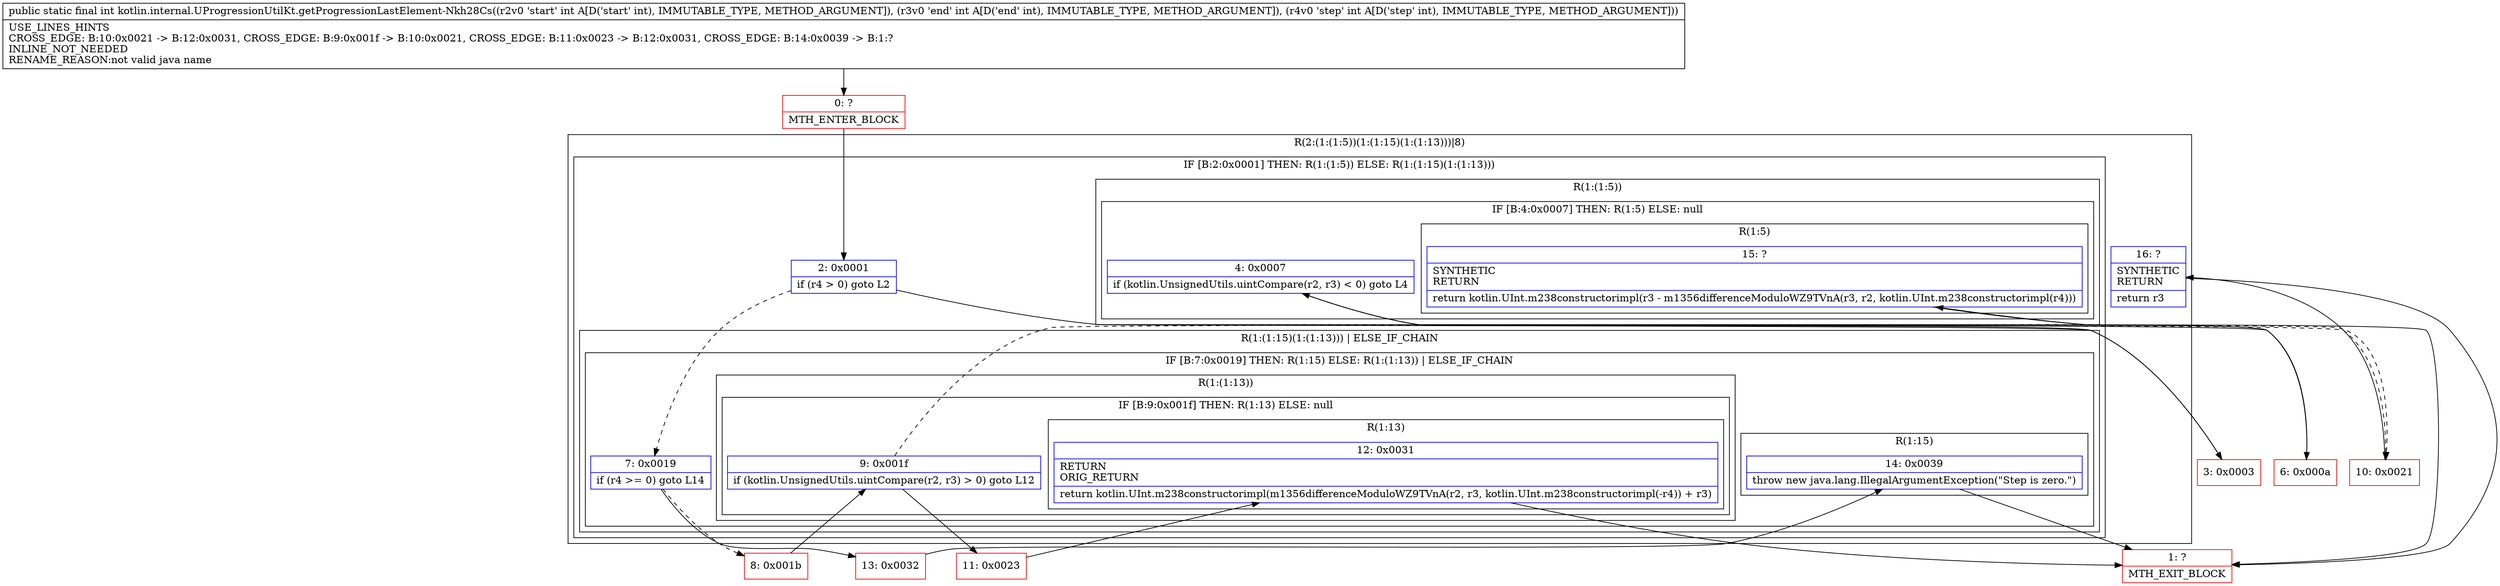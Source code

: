 digraph "CFG forkotlin.internal.UProgressionUtilKt.getProgressionLastElement\-Nkh28Cs(III)I" {
subgraph cluster_Region_420620494 {
label = "R(2:(1:(1:5))(1:(1:15)(1:(1:13)))|8)";
node [shape=record,color=blue];
subgraph cluster_IfRegion_2036159797 {
label = "IF [B:2:0x0001] THEN: R(1:(1:5)) ELSE: R(1:(1:15)(1:(1:13)))";
node [shape=record,color=blue];
Node_2 [shape=record,label="{2\:\ 0x0001|if (r4 \> 0) goto L2\l}"];
subgraph cluster_Region_908098442 {
label = "R(1:(1:5))";
node [shape=record,color=blue];
subgraph cluster_IfRegion_1658247174 {
label = "IF [B:4:0x0007] THEN: R(1:5) ELSE: null";
node [shape=record,color=blue];
Node_4 [shape=record,label="{4\:\ 0x0007|if (kotlin.UnsignedUtils.uintCompare(r2, r3) \< 0) goto L4\l}"];
subgraph cluster_Region_1779095754 {
label = "R(1:5)";
node [shape=record,color=blue];
Node_15 [shape=record,label="{15\:\ ?|SYNTHETIC\lRETURN\l|return kotlin.UInt.m238constructorimpl(r3 \- m1356differenceModuloWZ9TVnA(r3, r2, kotlin.UInt.m238constructorimpl(r4)))\l}"];
}
}
}
subgraph cluster_Region_2037238851 {
label = "R(1:(1:15)(1:(1:13))) | ELSE_IF_CHAIN\l";
node [shape=record,color=blue];
subgraph cluster_IfRegion_1285821647 {
label = "IF [B:7:0x0019] THEN: R(1:15) ELSE: R(1:(1:13)) | ELSE_IF_CHAIN\l";
node [shape=record,color=blue];
Node_7 [shape=record,label="{7\:\ 0x0019|if (r4 \>= 0) goto L14\l}"];
subgraph cluster_Region_409396149 {
label = "R(1:15)";
node [shape=record,color=blue];
Node_14 [shape=record,label="{14\:\ 0x0039|throw new java.lang.IllegalArgumentException(\"Step is zero.\")\l}"];
}
subgraph cluster_Region_605467899 {
label = "R(1:(1:13))";
node [shape=record,color=blue];
subgraph cluster_IfRegion_856583150 {
label = "IF [B:9:0x001f] THEN: R(1:13) ELSE: null";
node [shape=record,color=blue];
Node_9 [shape=record,label="{9\:\ 0x001f|if (kotlin.UnsignedUtils.uintCompare(r2, r3) \> 0) goto L12\l}"];
subgraph cluster_Region_1600127788 {
label = "R(1:13)";
node [shape=record,color=blue];
Node_12 [shape=record,label="{12\:\ 0x0031|RETURN\lORIG_RETURN\l|return kotlin.UInt.m238constructorimpl(m1356differenceModuloWZ9TVnA(r2, r3, kotlin.UInt.m238constructorimpl(\-r4)) + r3)\l}"];
}
}
}
}
}
}
Node_16 [shape=record,label="{16\:\ ?|SYNTHETIC\lRETURN\l|return r3\l}"];
}
Node_0 [shape=record,color=red,label="{0\:\ ?|MTH_ENTER_BLOCK\l}"];
Node_3 [shape=record,color=red,label="{3\:\ 0x0003}"];
Node_6 [shape=record,color=red,label="{6\:\ 0x000a}"];
Node_1 [shape=record,color=red,label="{1\:\ ?|MTH_EXIT_BLOCK\l}"];
Node_10 [shape=record,color=red,label="{10\:\ 0x0021}"];
Node_8 [shape=record,color=red,label="{8\:\ 0x001b}"];
Node_11 [shape=record,color=red,label="{11\:\ 0x0023}"];
Node_13 [shape=record,color=red,label="{13\:\ 0x0032}"];
MethodNode[shape=record,label="{public static final int kotlin.internal.UProgressionUtilKt.getProgressionLastElement\-Nkh28Cs((r2v0 'start' int A[D('start' int), IMMUTABLE_TYPE, METHOD_ARGUMENT]), (r3v0 'end' int A[D('end' int), IMMUTABLE_TYPE, METHOD_ARGUMENT]), (r4v0 'step' int A[D('step' int), IMMUTABLE_TYPE, METHOD_ARGUMENT]))  | USE_LINES_HINTS\lCROSS_EDGE: B:10:0x0021 \-\> B:12:0x0031, CROSS_EDGE: B:9:0x001f \-\> B:10:0x0021, CROSS_EDGE: B:11:0x0023 \-\> B:12:0x0031, CROSS_EDGE: B:14:0x0039 \-\> B:1:?\lINLINE_NOT_NEEDED\lRENAME_REASON:not valid java name\l}"];
MethodNode -> Node_0;Node_2 -> Node_3;
Node_2 -> Node_7[style=dashed];
Node_4 -> Node_6;
Node_4 -> Node_10[style=dashed];
Node_15 -> Node_1;
Node_7 -> Node_8[style=dashed];
Node_7 -> Node_13;
Node_14 -> Node_1;
Node_9 -> Node_10[style=dashed];
Node_9 -> Node_11;
Node_12 -> Node_1;
Node_16 -> Node_1;
Node_0 -> Node_2;
Node_3 -> Node_4;
Node_6 -> Node_15;
Node_10 -> Node_16;
Node_8 -> Node_9;
Node_11 -> Node_12;
Node_13 -> Node_14;
}

